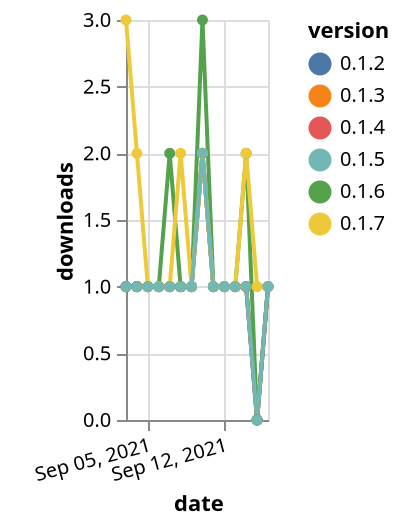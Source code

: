 {"$schema": "https://vega.github.io/schema/vega-lite/v5.json", "description": "A simple bar chart with embedded data.", "data": {"values": [{"date": "2021-09-03", "total": 157, "delta": 1, "version": "0.1.3"}, {"date": "2021-09-04", "total": 158, "delta": 1, "version": "0.1.3"}, {"date": "2021-09-05", "total": 159, "delta": 1, "version": "0.1.3"}, {"date": "2021-09-06", "total": 160, "delta": 1, "version": "0.1.3"}, {"date": "2021-09-07", "total": 161, "delta": 1, "version": "0.1.3"}, {"date": "2021-09-08", "total": 162, "delta": 1, "version": "0.1.3"}, {"date": "2021-09-09", "total": 163, "delta": 1, "version": "0.1.3"}, {"date": "2021-09-10", "total": 165, "delta": 2, "version": "0.1.3"}, {"date": "2021-09-11", "total": 166, "delta": 1, "version": "0.1.3"}, {"date": "2021-09-12", "total": 167, "delta": 1, "version": "0.1.3"}, {"date": "2021-09-13", "total": 168, "delta": 1, "version": "0.1.3"}, {"date": "2021-09-14", "total": 169, "delta": 1, "version": "0.1.3"}, {"date": "2021-09-15", "total": 169, "delta": 0, "version": "0.1.3"}, {"date": "2021-09-16", "total": 170, "delta": 1, "version": "0.1.3"}, {"date": "2021-09-03", "total": 143, "delta": 1, "version": "0.1.2"}, {"date": "2021-09-04", "total": 144, "delta": 1, "version": "0.1.2"}, {"date": "2021-09-05", "total": 145, "delta": 1, "version": "0.1.2"}, {"date": "2021-09-06", "total": 146, "delta": 1, "version": "0.1.2"}, {"date": "2021-09-07", "total": 147, "delta": 1, "version": "0.1.2"}, {"date": "2021-09-08", "total": 148, "delta": 1, "version": "0.1.2"}, {"date": "2021-09-09", "total": 149, "delta": 1, "version": "0.1.2"}, {"date": "2021-09-10", "total": 151, "delta": 2, "version": "0.1.2"}, {"date": "2021-09-11", "total": 152, "delta": 1, "version": "0.1.2"}, {"date": "2021-09-12", "total": 153, "delta": 1, "version": "0.1.2"}, {"date": "2021-09-13", "total": 154, "delta": 1, "version": "0.1.2"}, {"date": "2021-09-14", "total": 155, "delta": 1, "version": "0.1.2"}, {"date": "2021-09-15", "total": 155, "delta": 0, "version": "0.1.2"}, {"date": "2021-09-16", "total": 156, "delta": 1, "version": "0.1.2"}, {"date": "2021-09-03", "total": 132, "delta": 1, "version": "0.1.4"}, {"date": "2021-09-04", "total": 133, "delta": 1, "version": "0.1.4"}, {"date": "2021-09-05", "total": 134, "delta": 1, "version": "0.1.4"}, {"date": "2021-09-06", "total": 135, "delta": 1, "version": "0.1.4"}, {"date": "2021-09-07", "total": 136, "delta": 1, "version": "0.1.4"}, {"date": "2021-09-08", "total": 137, "delta": 1, "version": "0.1.4"}, {"date": "2021-09-09", "total": 138, "delta": 1, "version": "0.1.4"}, {"date": "2021-09-10", "total": 140, "delta": 2, "version": "0.1.4"}, {"date": "2021-09-11", "total": 141, "delta": 1, "version": "0.1.4"}, {"date": "2021-09-12", "total": 142, "delta": 1, "version": "0.1.4"}, {"date": "2021-09-13", "total": 143, "delta": 1, "version": "0.1.4"}, {"date": "2021-09-14", "total": 144, "delta": 1, "version": "0.1.4"}, {"date": "2021-09-15", "total": 144, "delta": 0, "version": "0.1.4"}, {"date": "2021-09-16", "total": 145, "delta": 1, "version": "0.1.4"}, {"date": "2021-09-03", "total": 152, "delta": 1, "version": "0.1.6"}, {"date": "2021-09-04", "total": 153, "delta": 1, "version": "0.1.6"}, {"date": "2021-09-05", "total": 154, "delta": 1, "version": "0.1.6"}, {"date": "2021-09-06", "total": 155, "delta": 1, "version": "0.1.6"}, {"date": "2021-09-07", "total": 157, "delta": 2, "version": "0.1.6"}, {"date": "2021-09-08", "total": 158, "delta": 1, "version": "0.1.6"}, {"date": "2021-09-09", "total": 159, "delta": 1, "version": "0.1.6"}, {"date": "2021-09-10", "total": 162, "delta": 3, "version": "0.1.6"}, {"date": "2021-09-11", "total": 163, "delta": 1, "version": "0.1.6"}, {"date": "2021-09-12", "total": 164, "delta": 1, "version": "0.1.6"}, {"date": "2021-09-13", "total": 165, "delta": 1, "version": "0.1.6"}, {"date": "2021-09-14", "total": 167, "delta": 2, "version": "0.1.6"}, {"date": "2021-09-15", "total": 167, "delta": 0, "version": "0.1.6"}, {"date": "2021-09-16", "total": 168, "delta": 1, "version": "0.1.6"}, {"date": "2021-09-03", "total": 131, "delta": 3, "version": "0.1.7"}, {"date": "2021-09-04", "total": 133, "delta": 2, "version": "0.1.7"}, {"date": "2021-09-05", "total": 134, "delta": 1, "version": "0.1.7"}, {"date": "2021-09-06", "total": 135, "delta": 1, "version": "0.1.7"}, {"date": "2021-09-07", "total": 136, "delta": 1, "version": "0.1.7"}, {"date": "2021-09-08", "total": 138, "delta": 2, "version": "0.1.7"}, {"date": "2021-09-09", "total": 139, "delta": 1, "version": "0.1.7"}, {"date": "2021-09-10", "total": 141, "delta": 2, "version": "0.1.7"}, {"date": "2021-09-11", "total": 142, "delta": 1, "version": "0.1.7"}, {"date": "2021-09-12", "total": 143, "delta": 1, "version": "0.1.7"}, {"date": "2021-09-13", "total": 144, "delta": 1, "version": "0.1.7"}, {"date": "2021-09-14", "total": 146, "delta": 2, "version": "0.1.7"}, {"date": "2021-09-15", "total": 147, "delta": 1, "version": "0.1.7"}, {"date": "2021-09-16", "total": 148, "delta": 1, "version": "0.1.7"}, {"date": "2021-09-03", "total": 129, "delta": 1, "version": "0.1.5"}, {"date": "2021-09-04", "total": 130, "delta": 1, "version": "0.1.5"}, {"date": "2021-09-05", "total": 131, "delta": 1, "version": "0.1.5"}, {"date": "2021-09-06", "total": 132, "delta": 1, "version": "0.1.5"}, {"date": "2021-09-07", "total": 133, "delta": 1, "version": "0.1.5"}, {"date": "2021-09-08", "total": 134, "delta": 1, "version": "0.1.5"}, {"date": "2021-09-09", "total": 135, "delta": 1, "version": "0.1.5"}, {"date": "2021-09-10", "total": 137, "delta": 2, "version": "0.1.5"}, {"date": "2021-09-11", "total": 138, "delta": 1, "version": "0.1.5"}, {"date": "2021-09-12", "total": 139, "delta": 1, "version": "0.1.5"}, {"date": "2021-09-13", "total": 140, "delta": 1, "version": "0.1.5"}, {"date": "2021-09-14", "total": 141, "delta": 1, "version": "0.1.5"}, {"date": "2021-09-15", "total": 141, "delta": 0, "version": "0.1.5"}, {"date": "2021-09-16", "total": 142, "delta": 1, "version": "0.1.5"}]}, "width": "container", "mark": {"type": "line", "point": {"filled": true}}, "encoding": {"x": {"field": "date", "type": "temporal", "timeUnit": "yearmonthdate", "title": "date", "axis": {"labelAngle": -15}}, "y": {"field": "delta", "type": "quantitative", "title": "downloads"}, "color": {"field": "version", "type": "nominal"}, "tooltip": {"field": "delta"}}}